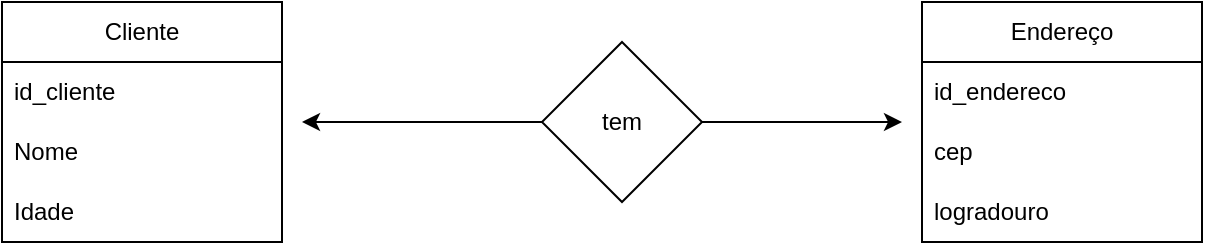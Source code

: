 <mxfile version="26.1.0">
  <diagram name="Página-1" id="LahDXmQ_2vQ8IqDS2zEN">
    <mxGraphModel dx="1434" dy="780" grid="1" gridSize="10" guides="1" tooltips="1" connect="1" arrows="1" fold="1" page="1" pageScale="1" pageWidth="827" pageHeight="1169" math="0" shadow="0">
      <root>
        <mxCell id="0" />
        <mxCell id="1" parent="0" />
        <mxCell id="uVO6nlqpjRN1Fi2ECLDC-3" value="Cliente" style="swimlane;fontStyle=0;childLayout=stackLayout;horizontal=1;startSize=30;horizontalStack=0;resizeParent=1;resizeParentMax=0;resizeLast=0;collapsible=1;marginBottom=0;whiteSpace=wrap;html=1;" vertex="1" parent="1">
          <mxGeometry x="114" y="160" width="140" height="120" as="geometry" />
        </mxCell>
        <mxCell id="uVO6nlqpjRN1Fi2ECLDC-4" value="id_cliente" style="text;strokeColor=none;fillColor=none;align=left;verticalAlign=middle;spacingLeft=4;spacingRight=4;overflow=hidden;points=[[0,0.5],[1,0.5]];portConstraint=eastwest;rotatable=0;whiteSpace=wrap;html=1;" vertex="1" parent="uVO6nlqpjRN1Fi2ECLDC-3">
          <mxGeometry y="30" width="140" height="30" as="geometry" />
        </mxCell>
        <mxCell id="uVO6nlqpjRN1Fi2ECLDC-5" value="Nome" style="text;strokeColor=none;fillColor=none;align=left;verticalAlign=middle;spacingLeft=4;spacingRight=4;overflow=hidden;points=[[0,0.5],[1,0.5]];portConstraint=eastwest;rotatable=0;whiteSpace=wrap;html=1;" vertex="1" parent="uVO6nlqpjRN1Fi2ECLDC-3">
          <mxGeometry y="60" width="140" height="30" as="geometry" />
        </mxCell>
        <mxCell id="uVO6nlqpjRN1Fi2ECLDC-14" value="Idade" style="text;strokeColor=none;fillColor=none;align=left;verticalAlign=middle;spacingLeft=4;spacingRight=4;overflow=hidden;points=[[0,0.5],[1,0.5]];portConstraint=eastwest;rotatable=0;whiteSpace=wrap;html=1;" vertex="1" parent="uVO6nlqpjRN1Fi2ECLDC-3">
          <mxGeometry y="90" width="140" height="30" as="geometry" />
        </mxCell>
        <mxCell id="uVO6nlqpjRN1Fi2ECLDC-7" value="Endereço" style="swimlane;fontStyle=0;childLayout=stackLayout;horizontal=1;startSize=30;horizontalStack=0;resizeParent=1;resizeParentMax=0;resizeLast=0;collapsible=1;marginBottom=0;whiteSpace=wrap;html=1;" vertex="1" parent="1">
          <mxGeometry x="574" y="160" width="140" height="120" as="geometry" />
        </mxCell>
        <mxCell id="uVO6nlqpjRN1Fi2ECLDC-8" value="id_endereco" style="text;strokeColor=none;fillColor=none;align=left;verticalAlign=middle;spacingLeft=4;spacingRight=4;overflow=hidden;points=[[0,0.5],[1,0.5]];portConstraint=eastwest;rotatable=0;whiteSpace=wrap;html=1;" vertex="1" parent="uVO6nlqpjRN1Fi2ECLDC-7">
          <mxGeometry y="30" width="140" height="30" as="geometry" />
        </mxCell>
        <mxCell id="uVO6nlqpjRN1Fi2ECLDC-9" value="cep" style="text;strokeColor=none;fillColor=none;align=left;verticalAlign=middle;spacingLeft=4;spacingRight=4;overflow=hidden;points=[[0,0.5],[1,0.5]];portConstraint=eastwest;rotatable=0;whiteSpace=wrap;html=1;" vertex="1" parent="uVO6nlqpjRN1Fi2ECLDC-7">
          <mxGeometry y="60" width="140" height="30" as="geometry" />
        </mxCell>
        <mxCell id="uVO6nlqpjRN1Fi2ECLDC-10" value="logradouro" style="text;strokeColor=none;fillColor=none;align=left;verticalAlign=middle;spacingLeft=4;spacingRight=4;overflow=hidden;points=[[0,0.5],[1,0.5]];portConstraint=eastwest;rotatable=0;whiteSpace=wrap;html=1;" vertex="1" parent="uVO6nlqpjRN1Fi2ECLDC-7">
          <mxGeometry y="90" width="140" height="30" as="geometry" />
        </mxCell>
        <mxCell id="uVO6nlqpjRN1Fi2ECLDC-12" style="edgeStyle=orthogonalEdgeStyle;rounded=0;orthogonalLoop=1;jettySize=auto;html=1;" edge="1" parent="1" source="uVO6nlqpjRN1Fi2ECLDC-11">
          <mxGeometry relative="1" as="geometry">
            <mxPoint x="264" y="220" as="targetPoint" />
          </mxGeometry>
        </mxCell>
        <mxCell id="uVO6nlqpjRN1Fi2ECLDC-13" style="edgeStyle=orthogonalEdgeStyle;rounded=0;orthogonalLoop=1;jettySize=auto;html=1;exitX=1;exitY=0.5;exitDx=0;exitDy=0;" edge="1" parent="1" source="uVO6nlqpjRN1Fi2ECLDC-11">
          <mxGeometry relative="1" as="geometry">
            <mxPoint x="564" y="220" as="targetPoint" />
          </mxGeometry>
        </mxCell>
        <mxCell id="uVO6nlqpjRN1Fi2ECLDC-11" value="tem" style="rhombus;whiteSpace=wrap;html=1;" vertex="1" parent="1">
          <mxGeometry x="384" y="180" width="80" height="80" as="geometry" />
        </mxCell>
      </root>
    </mxGraphModel>
  </diagram>
</mxfile>
